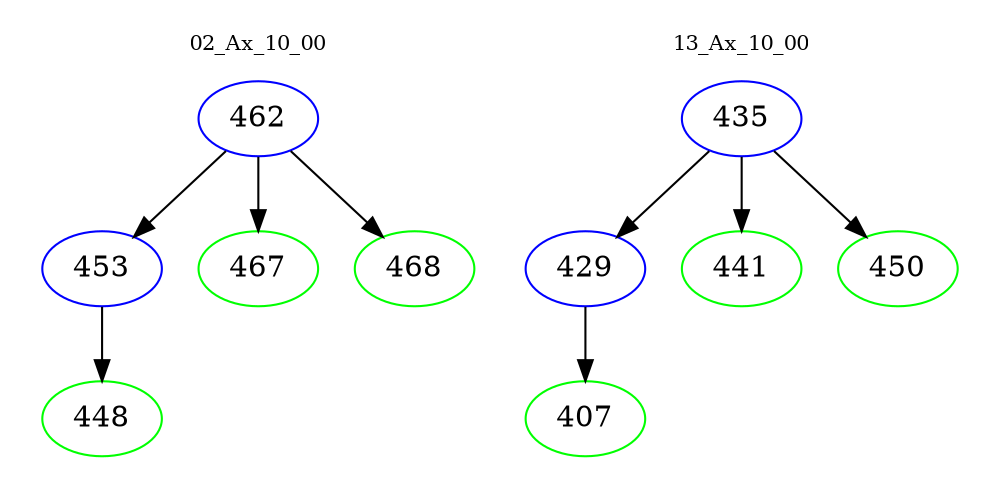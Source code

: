 digraph{
subgraph cluster_0 {
color = white
label = "02_Ax_10_00";
fontsize=10;
T0_462 [label="462", color="blue"]
T0_462 -> T0_453 [color="black"]
T0_453 [label="453", color="blue"]
T0_453 -> T0_448 [color="black"]
T0_448 [label="448", color="green"]
T0_462 -> T0_467 [color="black"]
T0_467 [label="467", color="green"]
T0_462 -> T0_468 [color="black"]
T0_468 [label="468", color="green"]
}
subgraph cluster_1 {
color = white
label = "13_Ax_10_00";
fontsize=10;
T1_435 [label="435", color="blue"]
T1_435 -> T1_429 [color="black"]
T1_429 [label="429", color="blue"]
T1_429 -> T1_407 [color="black"]
T1_407 [label="407", color="green"]
T1_435 -> T1_441 [color="black"]
T1_441 [label="441", color="green"]
T1_435 -> T1_450 [color="black"]
T1_450 [label="450", color="green"]
}
}
